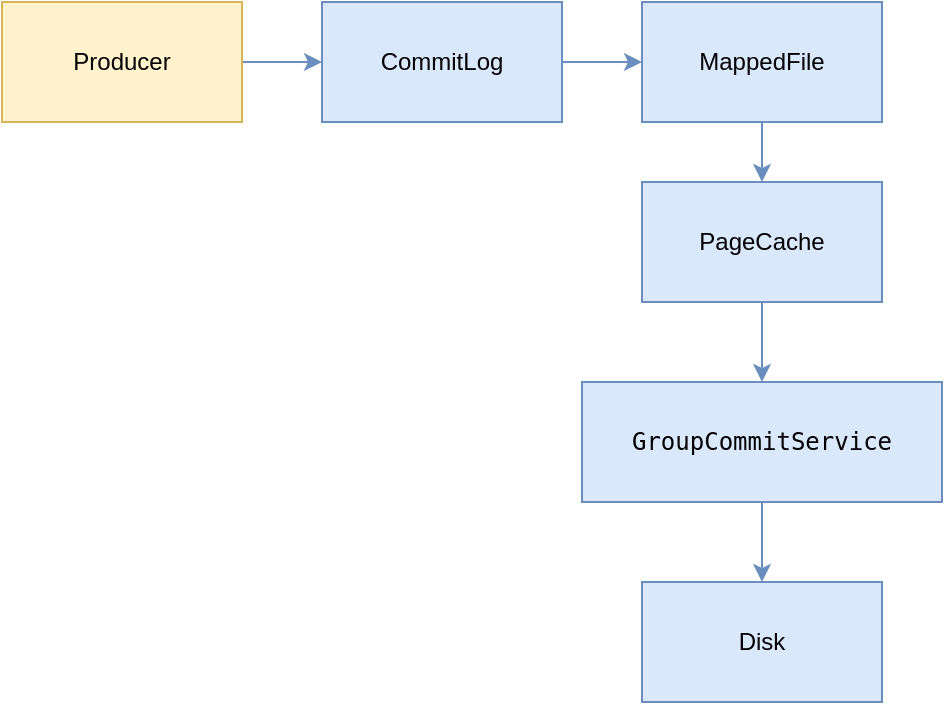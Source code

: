 <mxfile version="15.8.3" type="github">
  <diagram id="VyNL16RFfsnzIV1twqjP" name="Page-1">
    <mxGraphModel dx="1426" dy="771" grid="1" gridSize="10" guides="1" tooltips="1" connect="1" arrows="1" fold="1" page="1" pageScale="1" pageWidth="827" pageHeight="1169" math="0" shadow="0">
      <root>
        <mxCell id="0" />
        <mxCell id="1" parent="0" />
        <mxCell id="yegLcOGiMJ1FmYZjKAWX-13" value="" style="edgeStyle=orthogonalEdgeStyle;rounded=0;orthogonalLoop=1;jettySize=auto;html=1;fillColor=#dae8fc;strokeColor=#6c8ebf;" edge="1" parent="1" source="yegLcOGiMJ1FmYZjKAWX-1" target="yegLcOGiMJ1FmYZjKAWX-3">
          <mxGeometry relative="1" as="geometry" />
        </mxCell>
        <mxCell id="yegLcOGiMJ1FmYZjKAWX-1" value="Producer" style="rounded=0;whiteSpace=wrap;html=1;fillColor=#fff2cc;strokeColor=#d6b656;" vertex="1" parent="1">
          <mxGeometry x="70" y="240" width="120" height="60" as="geometry" />
        </mxCell>
        <mxCell id="yegLcOGiMJ1FmYZjKAWX-14" value="" style="edgeStyle=orthogonalEdgeStyle;rounded=0;orthogonalLoop=1;jettySize=auto;html=1;fillColor=#dae8fc;strokeColor=#6c8ebf;" edge="1" parent="1" source="yegLcOGiMJ1FmYZjKAWX-3" target="yegLcOGiMJ1FmYZjKAWX-4">
          <mxGeometry relative="1" as="geometry" />
        </mxCell>
        <mxCell id="yegLcOGiMJ1FmYZjKAWX-3" value="CommitLog" style="rounded=0;whiteSpace=wrap;html=1;fillColor=#dae8fc;strokeColor=#6c8ebf;" vertex="1" parent="1">
          <mxGeometry x="230" y="240" width="120" height="60" as="geometry" />
        </mxCell>
        <mxCell id="yegLcOGiMJ1FmYZjKAWX-15" value="" style="edgeStyle=orthogonalEdgeStyle;rounded=0;orthogonalLoop=1;jettySize=auto;html=1;fillColor=#dae8fc;strokeColor=#6c8ebf;" edge="1" parent="1" source="yegLcOGiMJ1FmYZjKAWX-4" target="yegLcOGiMJ1FmYZjKAWX-5">
          <mxGeometry relative="1" as="geometry" />
        </mxCell>
        <mxCell id="yegLcOGiMJ1FmYZjKAWX-4" value="MappedFile" style="rounded=0;whiteSpace=wrap;html=1;fillColor=#dae8fc;strokeColor=#6c8ebf;" vertex="1" parent="1">
          <mxGeometry x="390" y="240" width="120" height="60" as="geometry" />
        </mxCell>
        <mxCell id="yegLcOGiMJ1FmYZjKAWX-9" value="" style="edgeStyle=orthogonalEdgeStyle;rounded=0;orthogonalLoop=1;jettySize=auto;html=1;fillColor=#dae8fc;strokeColor=#6c8ebf;" edge="1" parent="1" source="yegLcOGiMJ1FmYZjKAWX-5" target="yegLcOGiMJ1FmYZjKAWX-6">
          <mxGeometry relative="1" as="geometry" />
        </mxCell>
        <mxCell id="yegLcOGiMJ1FmYZjKAWX-5" value="PageCache" style="rounded=0;whiteSpace=wrap;html=1;fillColor=#dae8fc;strokeColor=#6c8ebf;" vertex="1" parent="1">
          <mxGeometry x="390" y="330" width="120" height="60" as="geometry" />
        </mxCell>
        <mxCell id="yegLcOGiMJ1FmYZjKAWX-11" value="" style="edgeStyle=orthogonalEdgeStyle;rounded=0;orthogonalLoop=1;jettySize=auto;html=1;fillColor=#dae8fc;strokeColor=#6c8ebf;" edge="1" parent="1" source="yegLcOGiMJ1FmYZjKAWX-6" target="yegLcOGiMJ1FmYZjKAWX-8">
          <mxGeometry relative="1" as="geometry" />
        </mxCell>
        <mxCell id="yegLcOGiMJ1FmYZjKAWX-6" value="&lt;pre&gt;GroupCommitService&lt;/pre&gt;" style="rounded=0;whiteSpace=wrap;html=1;fillColor=#dae8fc;strokeColor=#6c8ebf;" vertex="1" parent="1">
          <mxGeometry x="360" y="430" width="180" height="60" as="geometry" />
        </mxCell>
        <mxCell id="yegLcOGiMJ1FmYZjKAWX-8" value="Disk" style="rounded=0;whiteSpace=wrap;html=1;fillColor=#dae8fc;strokeColor=#6c8ebf;" vertex="1" parent="1">
          <mxGeometry x="390" y="530" width="120" height="60" as="geometry" />
        </mxCell>
      </root>
    </mxGraphModel>
  </diagram>
</mxfile>
